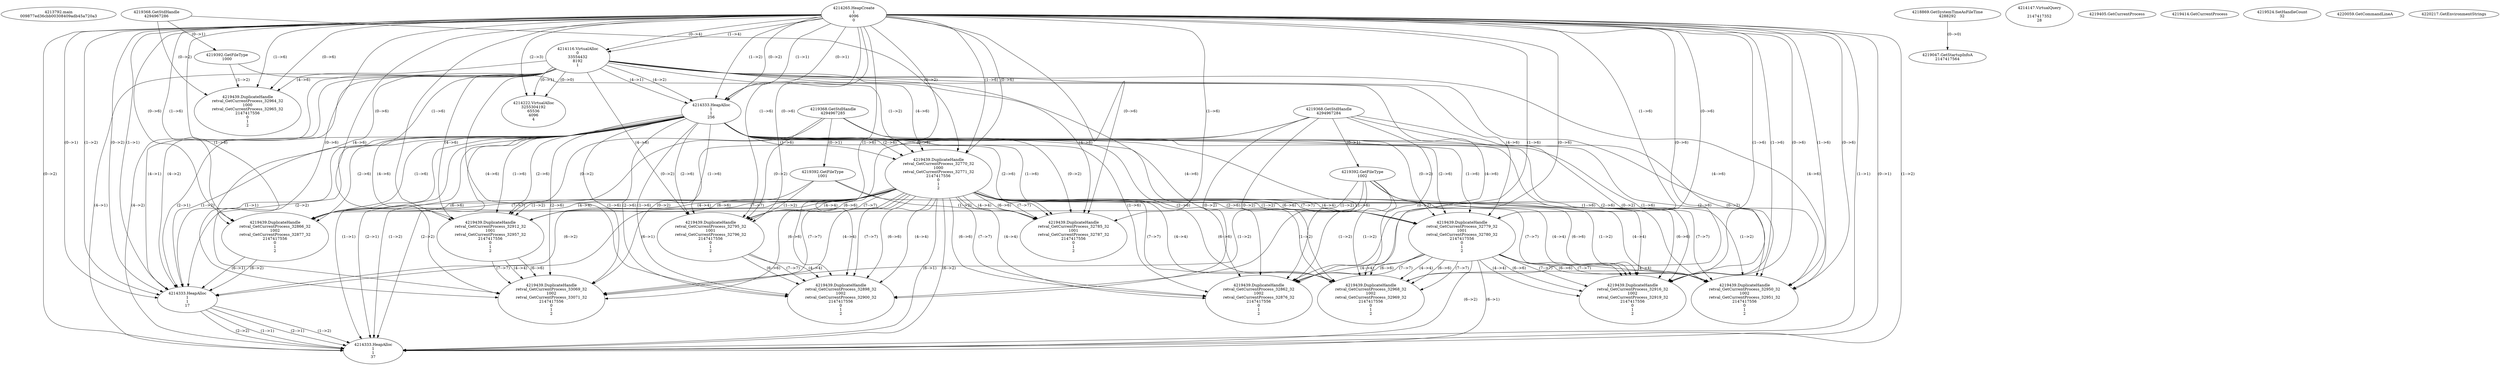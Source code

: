 // Global SCDG with merge call
digraph {
	0 [label="4213792.main
009877ed36cbb00308409adb45a720a3"]
	1 [label="4214265.HeapCreate
1
4096
0"]
	2 [label="4218869.GetSystemTimeAsFileTime
4288292"]
	3 [label="4214116.VirtualAlloc
0
33554432
8192
1"]
	1 -> 3 [label="(1-->4)"]
	1 -> 3 [label="(0-->4)"]
	4 [label="4214147.VirtualQuery

2147417352
28"]
	5 [label="4214222.VirtualAlloc
3255304192
65536
4096
4"]
	3 -> 5 [label="(0-->1)"]
	1 -> 5 [label="(2-->3)"]
	3 -> 5 [label="(0-->0)"]
	6 [label="4219047.GetStartupInfoA
2147417564"]
	2 -> 6 [label="(0-->0)"]
	7 [label="4219368.GetStdHandle
4294967286"]
	8 [label="4219392.GetFileType
1000"]
	7 -> 8 [label="(0-->1)"]
	9 [label="4219405.GetCurrentProcess
"]
	10 [label="4219414.GetCurrentProcess
"]
	11 [label="4219439.DuplicateHandle
retval_GetCurrentProcess_32964_32
1000
retval_GetCurrentProcess_32965_32
2147417556
0
1
2"]
	7 -> 11 [label="(0-->2)"]
	8 -> 11 [label="(1-->2)"]
	1 -> 11 [label="(1-->6)"]
	1 -> 11 [label="(0-->6)"]
	3 -> 11 [label="(4-->6)"]
	12 [label="4219368.GetStdHandle
4294967285"]
	13 [label="4214333.HeapAlloc
1
1
256"]
	1 -> 13 [label="(1-->1)"]
	1 -> 13 [label="(0-->1)"]
	3 -> 13 [label="(4-->1)"]
	1 -> 13 [label="(1-->2)"]
	1 -> 13 [label="(0-->2)"]
	3 -> 13 [label="(4-->2)"]
	14 [label="4219439.DuplicateHandle
retval_GetCurrentProcess_32770_32
1000
retval_GetCurrentProcess_32771_32
2147417556
0
1
2"]
	7 -> 14 [label="(0-->2)"]
	8 -> 14 [label="(1-->2)"]
	1 -> 14 [label="(1-->6)"]
	1 -> 14 [label="(0-->6)"]
	3 -> 14 [label="(4-->6)"]
	13 -> 14 [label="(1-->6)"]
	13 -> 14 [label="(2-->6)"]
	15 [label="4219392.GetFileType
1001"]
	12 -> 15 [label="(0-->1)"]
	16 [label="4219368.GetStdHandle
4294967284"]
	17 [label="4219392.GetFileType
1002"]
	16 -> 17 [label="(0-->1)"]
	18 [label="4219439.DuplicateHandle
retval_GetCurrentProcess_32866_32
1002
retval_GetCurrentProcess_32877_32
2147417556
0
1
2"]
	16 -> 18 [label="(0-->2)"]
	17 -> 18 [label="(1-->2)"]
	14 -> 18 [label="(4-->4)"]
	1 -> 18 [label="(1-->6)"]
	1 -> 18 [label="(0-->6)"]
	3 -> 18 [label="(4-->6)"]
	13 -> 18 [label="(1-->6)"]
	13 -> 18 [label="(2-->6)"]
	14 -> 18 [label="(6-->6)"]
	14 -> 18 [label="(7-->7)"]
	19 [label="4219524.SetHandleCount
32"]
	20 [label="4220059.GetCommandLineA
"]
	21 [label="4214333.HeapAlloc
1
1
17"]
	1 -> 21 [label="(1-->1)"]
	1 -> 21 [label="(0-->1)"]
	3 -> 21 [label="(4-->1)"]
	13 -> 21 [label="(1-->1)"]
	13 -> 21 [label="(2-->1)"]
	14 -> 21 [label="(6-->1)"]
	18 -> 21 [label="(6-->1)"]
	1 -> 21 [label="(1-->2)"]
	1 -> 21 [label="(0-->2)"]
	3 -> 21 [label="(4-->2)"]
	13 -> 21 [label="(1-->2)"]
	13 -> 21 [label="(2-->2)"]
	14 -> 21 [label="(6-->2)"]
	18 -> 21 [label="(6-->2)"]
	22 [label="4219439.DuplicateHandle
retval_GetCurrentProcess_32779_32
1001
retval_GetCurrentProcess_32780_32
2147417556
0
1
2"]
	12 -> 22 [label="(0-->2)"]
	15 -> 22 [label="(1-->2)"]
	14 -> 22 [label="(4-->4)"]
	1 -> 22 [label="(1-->6)"]
	1 -> 22 [label="(0-->6)"]
	3 -> 22 [label="(4-->6)"]
	13 -> 22 [label="(1-->6)"]
	13 -> 22 [label="(2-->6)"]
	14 -> 22 [label="(6-->6)"]
	14 -> 22 [label="(7-->7)"]
	23 [label="4220217.GetEnvironmentStrings
"]
	24 [label="4214333.HeapAlloc
1
1
37"]
	1 -> 24 [label="(1-->1)"]
	1 -> 24 [label="(0-->1)"]
	3 -> 24 [label="(4-->1)"]
	13 -> 24 [label="(1-->1)"]
	13 -> 24 [label="(2-->1)"]
	14 -> 24 [label="(6-->1)"]
	21 -> 24 [label="(1-->1)"]
	21 -> 24 [label="(2-->1)"]
	22 -> 24 [label="(6-->1)"]
	1 -> 24 [label="(1-->2)"]
	1 -> 24 [label="(0-->2)"]
	3 -> 24 [label="(4-->2)"]
	13 -> 24 [label="(1-->2)"]
	13 -> 24 [label="(2-->2)"]
	14 -> 24 [label="(6-->2)"]
	21 -> 24 [label="(1-->2)"]
	21 -> 24 [label="(2-->2)"]
	22 -> 24 [label="(6-->2)"]
	25 [label="4219439.DuplicateHandle
retval_GetCurrentProcess_32785_32
1001
retval_GetCurrentProcess_32787_32
2147417556
0
1
2"]
	12 -> 25 [label="(0-->2)"]
	15 -> 25 [label="(1-->2)"]
	14 -> 25 [label="(4-->4)"]
	1 -> 25 [label="(1-->6)"]
	1 -> 25 [label="(0-->6)"]
	3 -> 25 [label="(4-->6)"]
	13 -> 25 [label="(1-->6)"]
	13 -> 25 [label="(2-->6)"]
	14 -> 25 [label="(6-->6)"]
	14 -> 25 [label="(7-->7)"]
	26 [label="4219439.DuplicateHandle
retval_GetCurrentProcess_32916_32
1002
retval_GetCurrentProcess_32919_32
2147417556
0
1
2"]
	16 -> 26 [label="(0-->2)"]
	17 -> 26 [label="(1-->2)"]
	14 -> 26 [label="(4-->4)"]
	22 -> 26 [label="(4-->4)"]
	1 -> 26 [label="(1-->6)"]
	1 -> 26 [label="(0-->6)"]
	3 -> 26 [label="(4-->6)"]
	13 -> 26 [label="(1-->6)"]
	13 -> 26 [label="(2-->6)"]
	14 -> 26 [label="(6-->6)"]
	22 -> 26 [label="(6-->6)"]
	14 -> 26 [label="(7-->7)"]
	22 -> 26 [label="(7-->7)"]
	27 [label="4219439.DuplicateHandle
retval_GetCurrentProcess_32862_32
1002
retval_GetCurrentProcess_32876_32
2147417556
0
1
2"]
	16 -> 27 [label="(0-->2)"]
	17 -> 27 [label="(1-->2)"]
	14 -> 27 [label="(4-->4)"]
	22 -> 27 [label="(4-->4)"]
	1 -> 27 [label="(1-->6)"]
	1 -> 27 [label="(0-->6)"]
	3 -> 27 [label="(4-->6)"]
	13 -> 27 [label="(1-->6)"]
	13 -> 27 [label="(2-->6)"]
	14 -> 27 [label="(6-->6)"]
	22 -> 27 [label="(6-->6)"]
	14 -> 27 [label="(7-->7)"]
	22 -> 27 [label="(7-->7)"]
	28 [label="4219439.DuplicateHandle
retval_GetCurrentProcess_32795_32
1001
retval_GetCurrentProcess_32796_32
2147417556
0
1
2"]
	12 -> 28 [label="(0-->2)"]
	15 -> 28 [label="(1-->2)"]
	14 -> 28 [label="(4-->4)"]
	1 -> 28 [label="(1-->6)"]
	1 -> 28 [label="(0-->6)"]
	3 -> 28 [label="(4-->6)"]
	13 -> 28 [label="(1-->6)"]
	13 -> 28 [label="(2-->6)"]
	14 -> 28 [label="(6-->6)"]
	14 -> 28 [label="(7-->7)"]
	29 [label="4219439.DuplicateHandle
retval_GetCurrentProcess_32898_32
1002
retval_GetCurrentProcess_32900_32
2147417556
0
1
2"]
	16 -> 29 [label="(0-->2)"]
	17 -> 29 [label="(1-->2)"]
	14 -> 29 [label="(4-->4)"]
	28 -> 29 [label="(4-->4)"]
	1 -> 29 [label="(1-->6)"]
	1 -> 29 [label="(0-->6)"]
	3 -> 29 [label="(4-->6)"]
	13 -> 29 [label="(1-->6)"]
	13 -> 29 [label="(2-->6)"]
	14 -> 29 [label="(6-->6)"]
	28 -> 29 [label="(6-->6)"]
	14 -> 29 [label="(7-->7)"]
	28 -> 29 [label="(7-->7)"]
	30 [label="4219439.DuplicateHandle
retval_GetCurrentProcess_32950_32
1002
retval_GetCurrentProcess_32951_32
2147417556
0
1
2"]
	16 -> 30 [label="(0-->2)"]
	17 -> 30 [label="(1-->2)"]
	14 -> 30 [label="(4-->4)"]
	22 -> 30 [label="(4-->4)"]
	1 -> 30 [label="(1-->6)"]
	1 -> 30 [label="(0-->6)"]
	3 -> 30 [label="(4-->6)"]
	13 -> 30 [label="(1-->6)"]
	13 -> 30 [label="(2-->6)"]
	14 -> 30 [label="(6-->6)"]
	22 -> 30 [label="(6-->6)"]
	14 -> 30 [label="(7-->7)"]
	22 -> 30 [label="(7-->7)"]
	31 [label="4219439.DuplicateHandle
retval_GetCurrentProcess_32968_32
1002
retval_GetCurrentProcess_32969_32
2147417556
0
1
2"]
	16 -> 31 [label="(0-->2)"]
	17 -> 31 [label="(1-->2)"]
	14 -> 31 [label="(4-->4)"]
	22 -> 31 [label="(4-->4)"]
	1 -> 31 [label="(1-->6)"]
	1 -> 31 [label="(0-->6)"]
	3 -> 31 [label="(4-->6)"]
	13 -> 31 [label="(1-->6)"]
	13 -> 31 [label="(2-->6)"]
	14 -> 31 [label="(6-->6)"]
	22 -> 31 [label="(6-->6)"]
	14 -> 31 [label="(7-->7)"]
	22 -> 31 [label="(7-->7)"]
	32 [label="4219439.DuplicateHandle
retval_GetCurrentProcess_32912_32
1001
retval_GetCurrentProcess_32957_32
2147417556
0
1
2"]
	12 -> 32 [label="(0-->2)"]
	15 -> 32 [label="(1-->2)"]
	14 -> 32 [label="(4-->4)"]
	1 -> 32 [label="(1-->6)"]
	1 -> 32 [label="(0-->6)"]
	3 -> 32 [label="(4-->6)"]
	13 -> 32 [label="(1-->6)"]
	13 -> 32 [label="(2-->6)"]
	14 -> 32 [label="(6-->6)"]
	14 -> 32 [label="(7-->7)"]
	33 [label="4219439.DuplicateHandle
retval_GetCurrentProcess_33069_32
1002
retval_GetCurrentProcess_33071_32
2147417556
0
1
2"]
	16 -> 33 [label="(0-->2)"]
	17 -> 33 [label="(1-->2)"]
	14 -> 33 [label="(4-->4)"]
	32 -> 33 [label="(4-->4)"]
	1 -> 33 [label="(1-->6)"]
	1 -> 33 [label="(0-->6)"]
	3 -> 33 [label="(4-->6)"]
	13 -> 33 [label="(1-->6)"]
	13 -> 33 [label="(2-->6)"]
	14 -> 33 [label="(6-->6)"]
	32 -> 33 [label="(6-->6)"]
	14 -> 33 [label="(7-->7)"]
	32 -> 33 [label="(7-->7)"]
}

